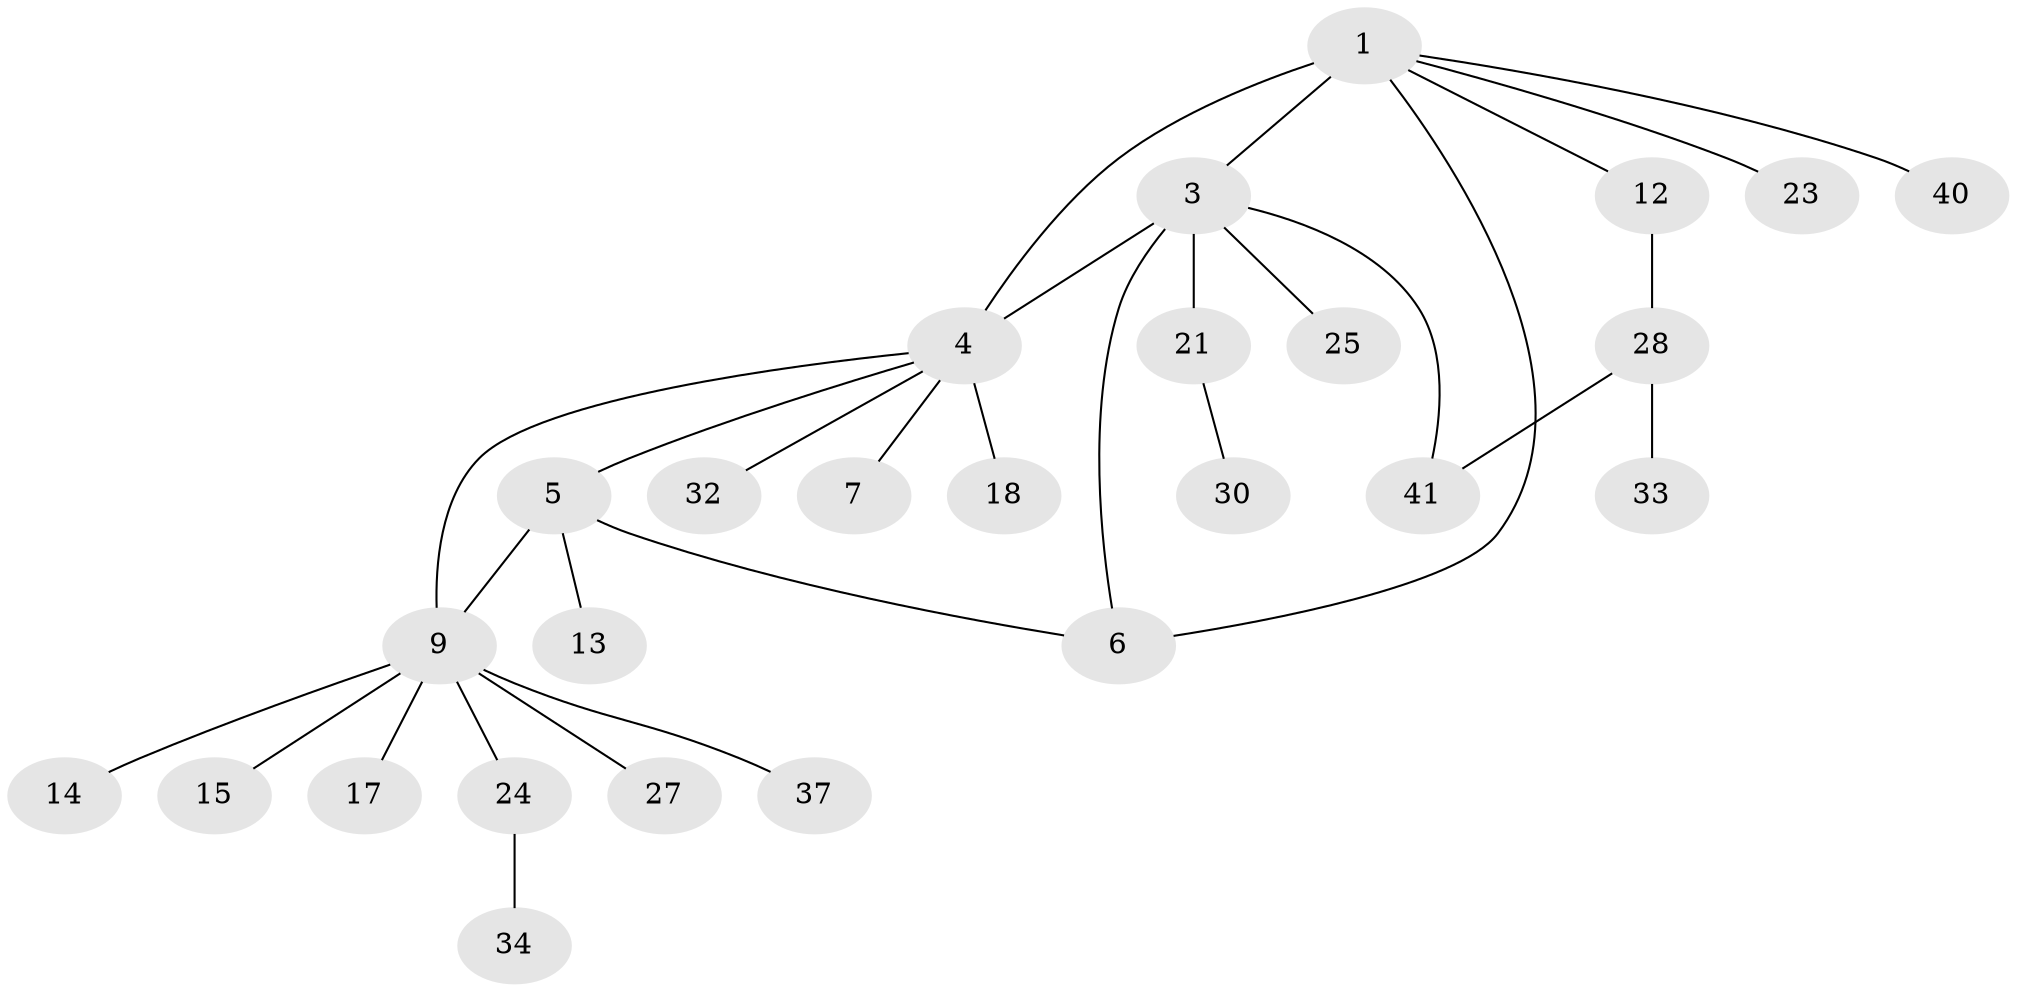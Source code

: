 // original degree distribution, {6: 0.07692307692307693, 4: 0.07692307692307693, 9: 0.019230769230769232, 1: 0.5192307692307693, 10: 0.019230769230769232, 3: 0.11538461538461539, 2: 0.17307692307692307}
// Generated by graph-tools (version 1.1) at 2025/15/03/09/25 04:15:56]
// undirected, 26 vertices, 30 edges
graph export_dot {
graph [start="1"]
  node [color=gray90,style=filled];
  1 [super="+2"];
  3 [super="+16"];
  4 [super="+8"];
  5 [super="+29"];
  6 [super="+38+49"];
  7;
  9 [super="+35+20+11+42"];
  12 [super="+19"];
  13 [super="+51"];
  14;
  15 [super="+52"];
  17;
  18;
  21 [super="+22"];
  23;
  24 [super="+48"];
  25 [super="+36"];
  27;
  28;
  30;
  32;
  33;
  34 [super="+44"];
  37;
  40;
  41;
  1 -- 3 [weight=2];
  1 -- 12;
  1 -- 40;
  1 -- 4 [weight=2];
  1 -- 6;
  1 -- 23;
  3 -- 4 [weight=3];
  3 -- 21;
  3 -- 25;
  3 -- 41;
  3 -- 6;
  4 -- 5 [weight=2];
  4 -- 18;
  4 -- 32;
  4 -- 7;
  4 -- 9;
  5 -- 6;
  5 -- 9;
  5 -- 13;
  9 -- 15;
  9 -- 17;
  9 -- 27;
  9 -- 37;
  9 -- 24;
  9 -- 14;
  12 -- 28;
  21 -- 30;
  24 -- 34;
  28 -- 33;
  28 -- 41;
}
